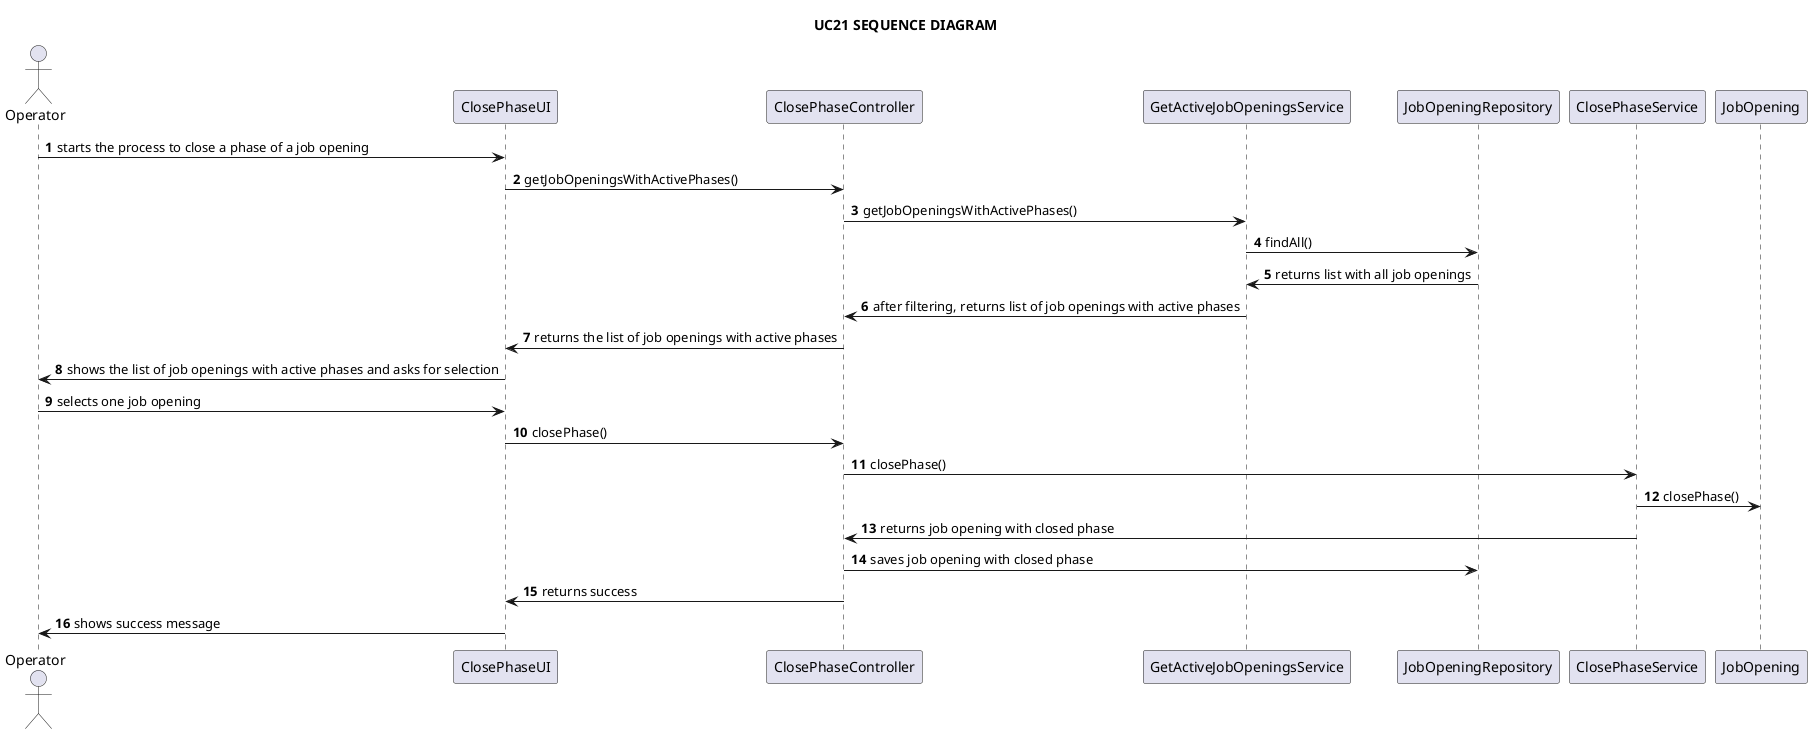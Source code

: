 @startuml

title UC21 SEQUENCE DIAGRAM

autonumber

actor Operator as o
participant ClosePhaseUI as ui
participant ClosePhaseController as c
participant GetActiveJobOpeningsService as service1
participant JobOpeningRepository as repo
participant ClosePhaseService as service2
participant JobOpening as u

o -> ui: starts the process to close a phase of a job opening

ui -> c: getJobOpeningsWithActivePhases()

c -> service1: getJobOpeningsWithActivePhases()

service1 -> repo: findAll()

repo -> service1: returns list with all job openings

service1 -> c: after filtering, returns list of job openings with active phases

c -> ui: returns the list of job openings with active phases

ui -> o: shows the list of job openings with active phases and asks for selection

o -> ui: selects one job opening

ui -> c: closePhase()

c -> service2: closePhase()

service2 -> u: closePhase()

service2 -> c: returns job opening with closed phase

c -> repo: saves job opening with closed phase

c -> ui: returns success

ui -> o: shows success message

@enduml
